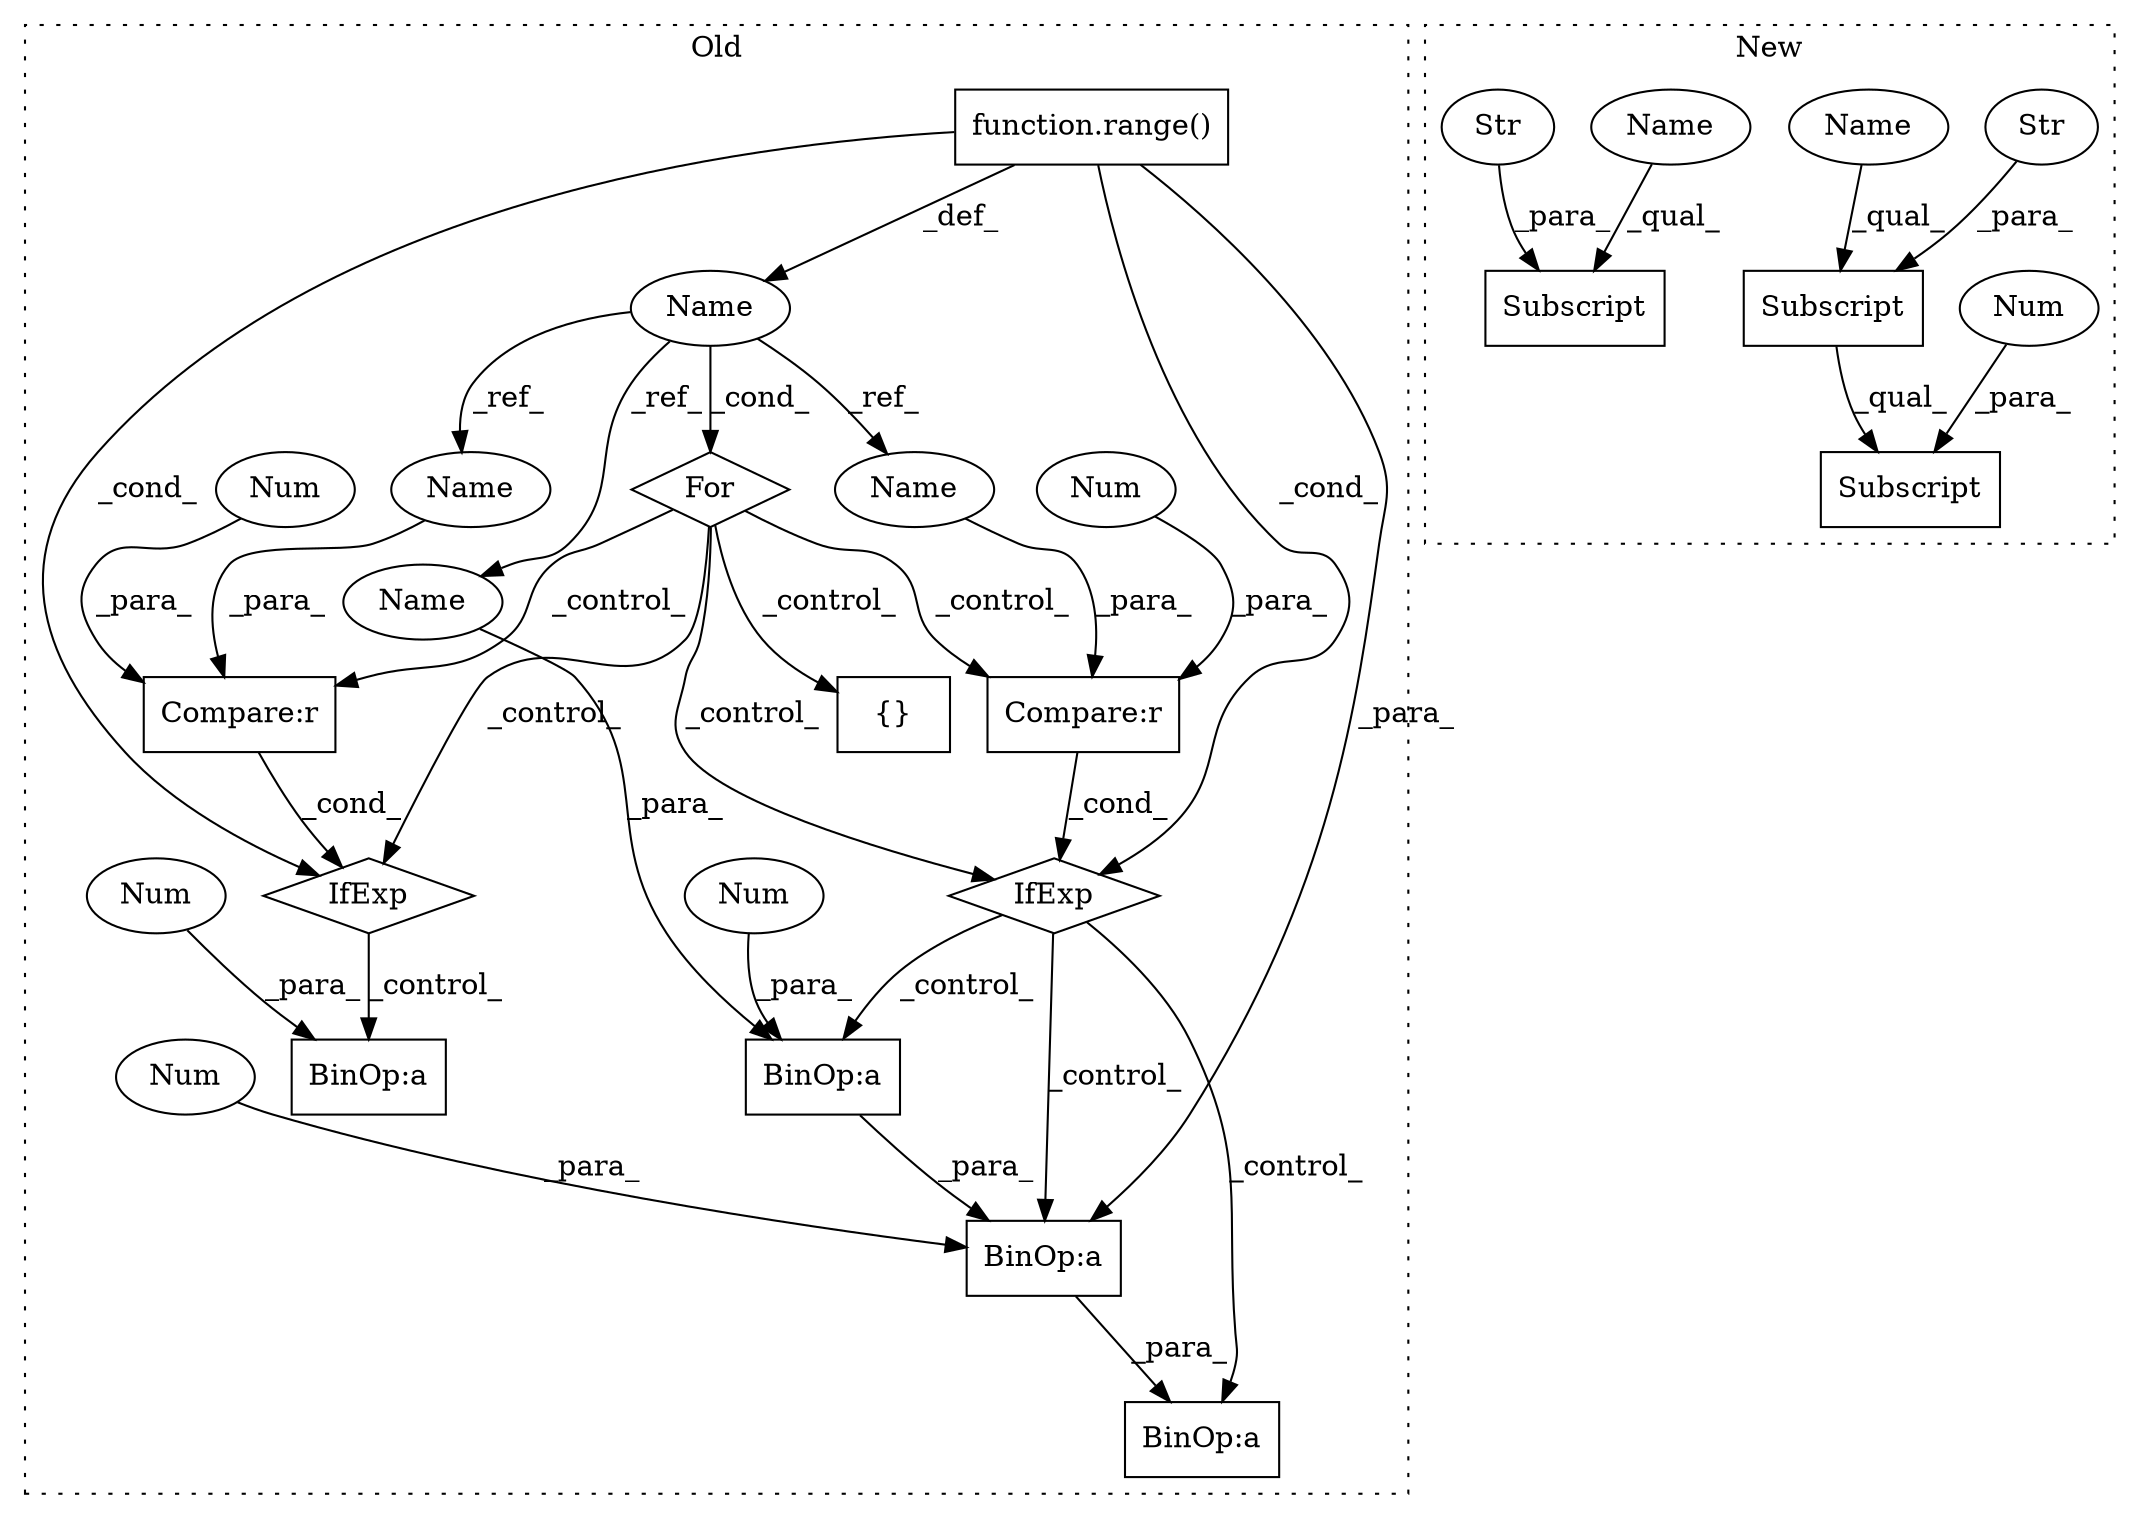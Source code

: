 digraph G {
subgraph cluster0 {
1 [label="For" a="107" s="4754,4810" l="4,5" shape="diamond"];
4 [label="function.range()" a="75" s="4763,4809" l="6,1" shape="box"];
5 [label="BinOp:a" a="82" s="4921" l="3" shape="box"];
7 [label="Num" a="76" s="4920" l="1" shape="ellipse"];
8 [label="Name" a="87" s="4758" l="1" shape="ellipse"];
9 [label="BinOp:a" a="82" s="4879" l="3" shape="box"];
10 [label="BinOp:a" a="82" s="4868" l="3" shape="box"];
11 [label="BinOp:a" a="82" s="4873" l="4" shape="box"];
14 [label="{}" a="59" s="5004,5158" l="6,0" shape="box"];
16 [label="Compare:r" a="40" s="4939" l="5" shape="box"];
17 [label="Compare:r" a="40" s="4889" l="5" shape="box"];
18 [label="IfExp" a="51" s="4885,4894" l="4,6" shape="diamond"];
19 [label="Num" a="76" s="4893" l="1" shape="ellipse"];
20 [label="IfExp" a="51" s="4935,4944" l="4,6" shape="diamond"];
21 [label="Num" a="76" s="4872" l="1" shape="ellipse"];
22 [label="Num" a="76" s="4943" l="1" shape="ellipse"];
23 [label="Num" a="76" s="4882" l="1" shape="ellipse"];
24 [label="Name" a="87" s="4889" l="1" shape="ellipse"];
25 [label="Name" a="87" s="4939" l="1" shape="ellipse"];
26 [label="Name" a="87" s="4878" l="1" shape="ellipse"];
label = "Old";
style="dotted";
}
subgraph cluster1 {
2 [label="Subscript" a="63" s="3056,0" l="22,0" shape="box"];
3 [label="Num" a="76" s="3076" l="1" shape="ellipse"];
6 [label="Subscript" a="63" s="3056,0" l="19,0" shape="box"];
12 [label="Str" a="66" s="3063" l="11" shape="ellipse"];
13 [label="Subscript" a="63" s="3505,0" l="19,0" shape="box"];
15 [label="Str" a="66" s="3512" l="11" shape="ellipse"];
27 [label="Name" a="87" s="3505" l="6" shape="ellipse"];
28 [label="Name" a="87" s="3056" l="6" shape="ellipse"];
label = "New";
style="dotted";
}
1 -> 16 [label="_control_"];
1 -> 18 [label="_control_"];
1 -> 20 [label="_control_"];
1 -> 14 [label="_control_"];
1 -> 17 [label="_control_"];
3 -> 2 [label="_para_"];
4 -> 8 [label="_def_"];
4 -> 20 [label="_cond_"];
4 -> 11 [label="_para_"];
4 -> 18 [label="_cond_"];
6 -> 2 [label="_qual_"];
7 -> 5 [label="_para_"];
8 -> 25 [label="_ref_"];
8 -> 24 [label="_ref_"];
8 -> 26 [label="_ref_"];
8 -> 1 [label="_cond_"];
9 -> 11 [label="_para_"];
11 -> 10 [label="_para_"];
12 -> 6 [label="_para_"];
15 -> 13 [label="_para_"];
16 -> 20 [label="_cond_"];
17 -> 18 [label="_cond_"];
18 -> 9 [label="_control_"];
18 -> 10 [label="_control_"];
18 -> 11 [label="_control_"];
19 -> 17 [label="_para_"];
20 -> 5 [label="_control_"];
21 -> 11 [label="_para_"];
22 -> 16 [label="_para_"];
23 -> 9 [label="_para_"];
24 -> 17 [label="_para_"];
25 -> 16 [label="_para_"];
26 -> 9 [label="_para_"];
27 -> 13 [label="_qual_"];
28 -> 6 [label="_qual_"];
}